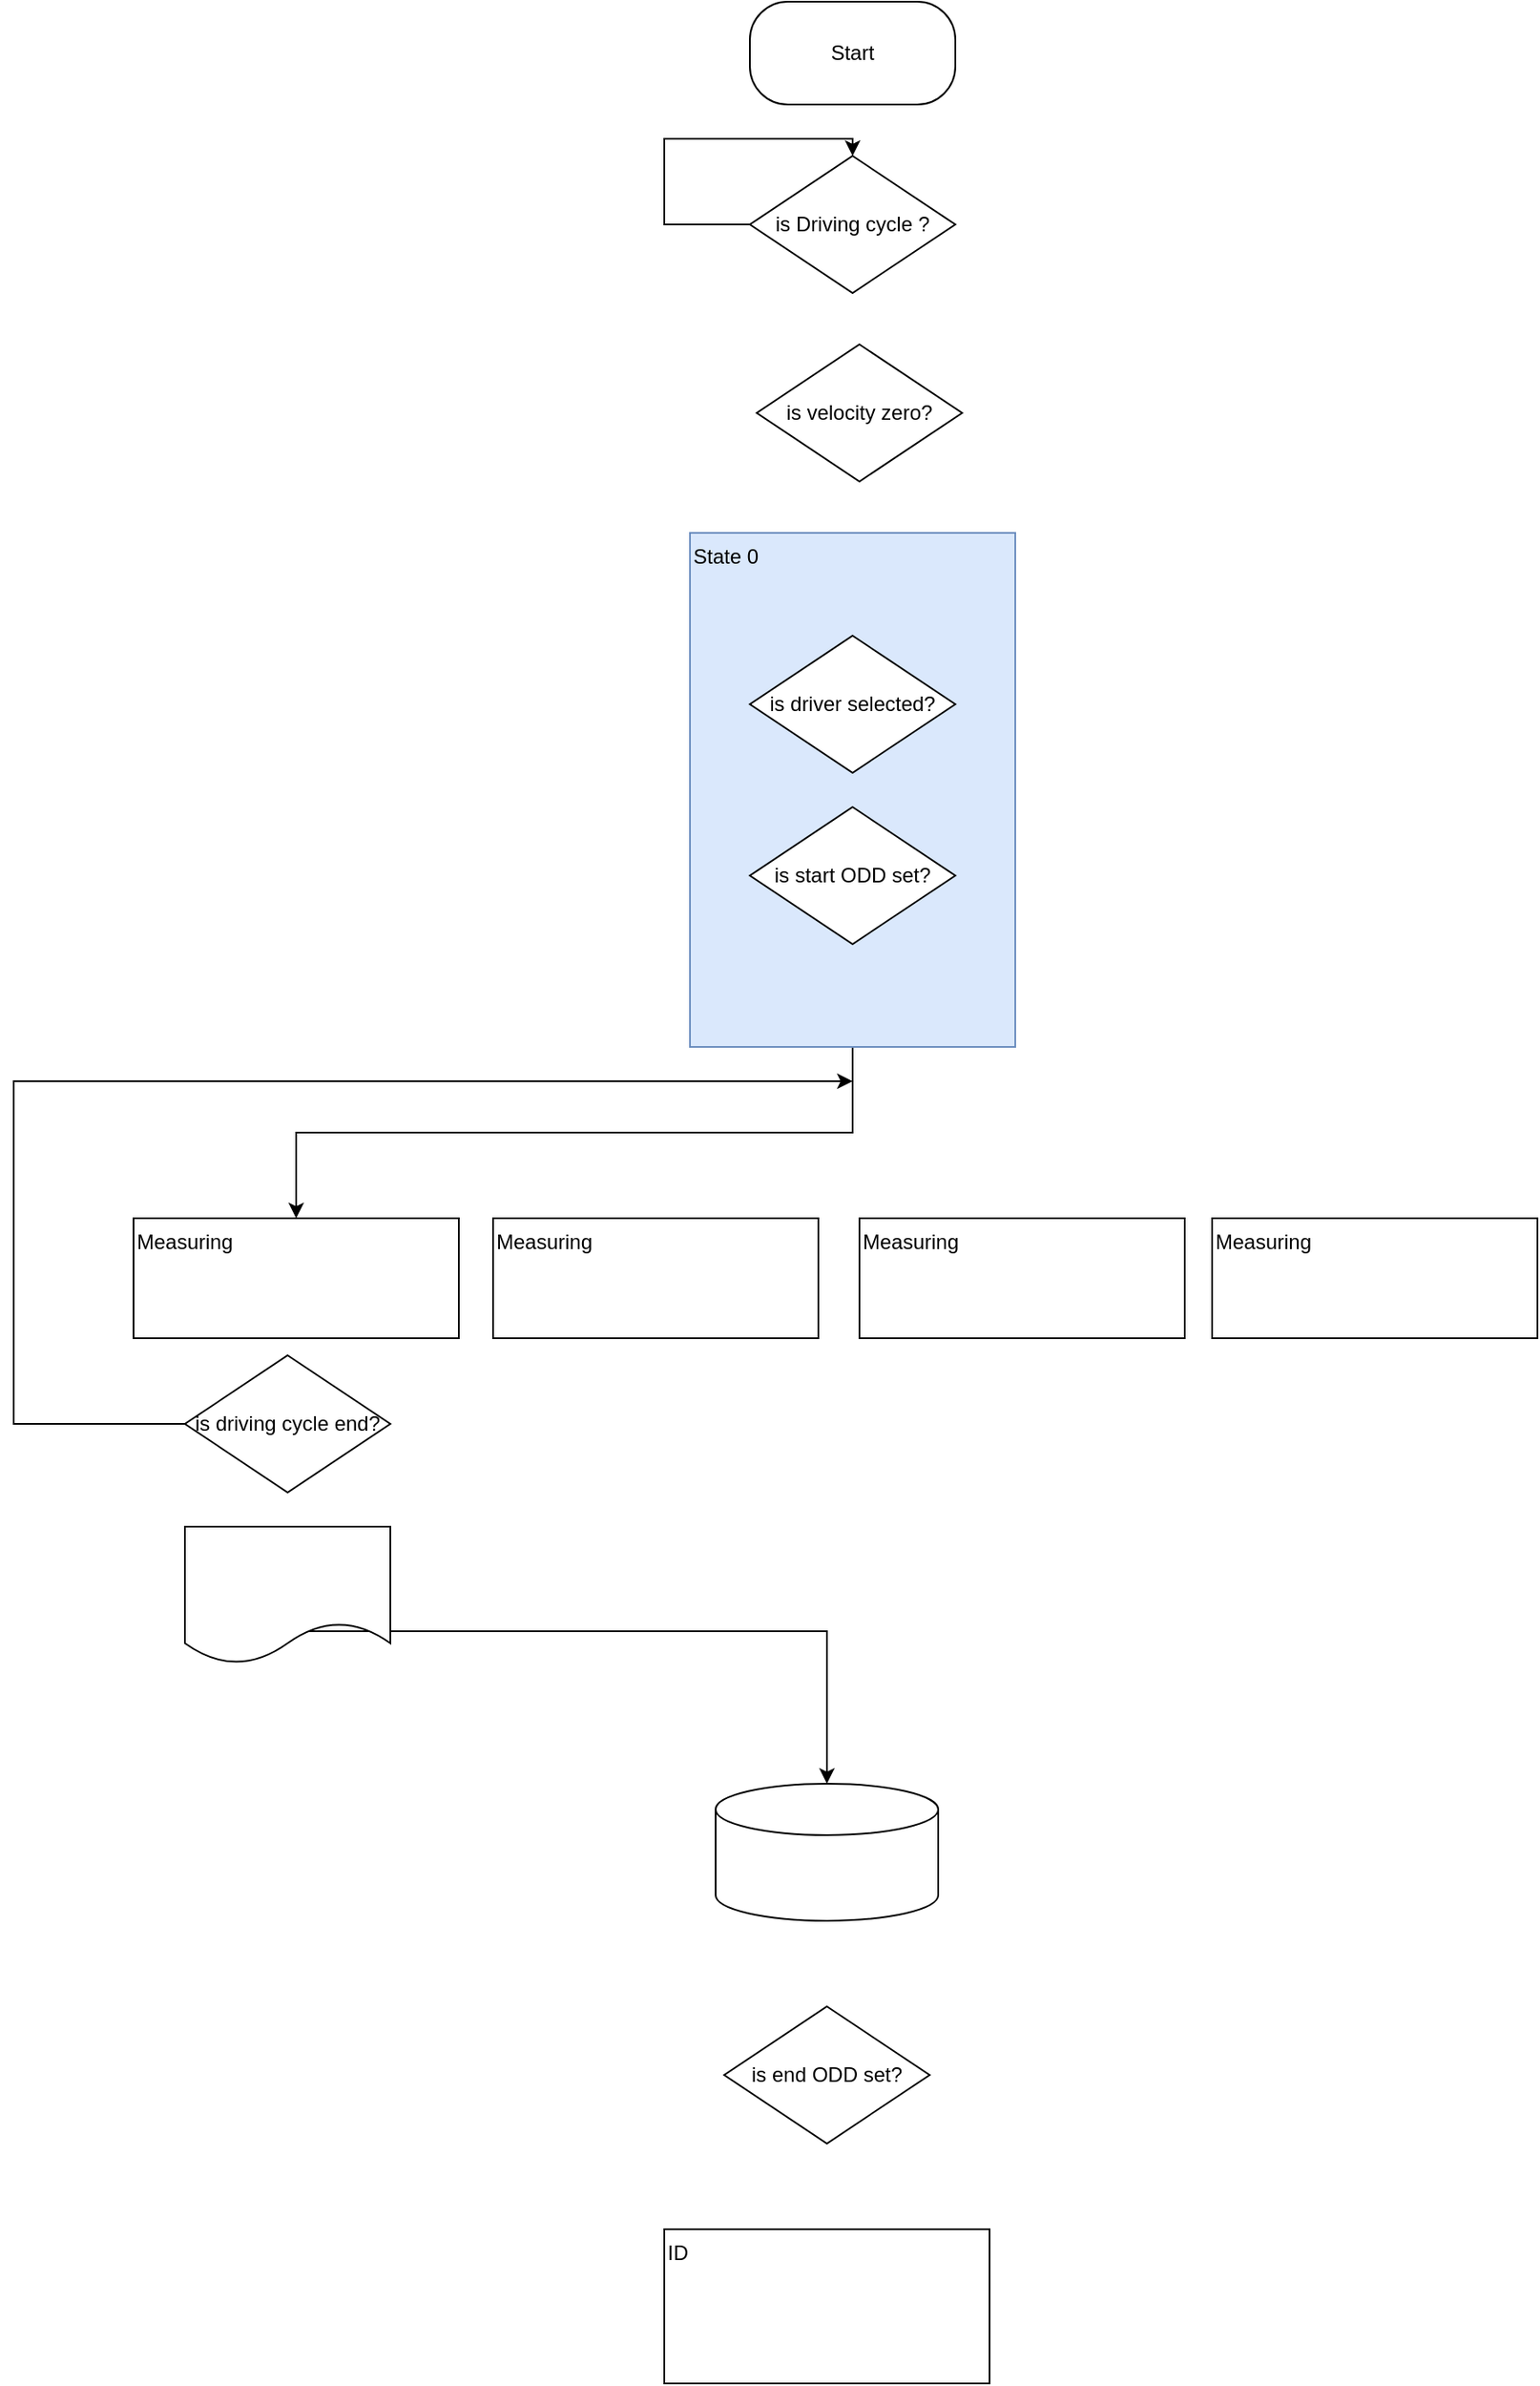 <mxfile version="14.6.11" type="github"><diagram id="9sjSQOluyWNxVxPV03U9" name="Page-1"><mxGraphModel dx="1865" dy="580" grid="1" gridSize="10" guides="1" tooltips="1" connect="1" arrows="1" fold="1" page="1" pageScale="1" pageWidth="827" pageHeight="1169" math="0" shadow="0"><root><mxCell id="0"/><mxCell id="1" parent="0"/><mxCell id="m9pNgjzwdB8XfwKqfXNE-1" value="Start" style="rounded=1;whiteSpace=wrap;html=1;arcSize=37;" vertex="1" parent="1"><mxGeometry x="350" y="320" width="120" height="60" as="geometry"/></mxCell><mxCell id="m9pNgjzwdB8XfwKqfXNE-11" style="edgeStyle=orthogonalEdgeStyle;rounded=0;orthogonalLoop=1;jettySize=auto;html=1;exitX=0;exitY=0.5;exitDx=0;exitDy=0;fontSize=14;entryX=0.5;entryY=0;entryDx=0;entryDy=0;" edge="1" parent="1" source="m9pNgjzwdB8XfwKqfXNE-2" target="m9pNgjzwdB8XfwKqfXNE-2"><mxGeometry relative="1" as="geometry"><Array as="points"><mxPoint x="300" y="450"/><mxPoint x="300" y="400"/><mxPoint x="410" y="400"/></Array></mxGeometry></mxCell><mxCell id="m9pNgjzwdB8XfwKqfXNE-2" value="is Driving cycle ?" style="rhombus;whiteSpace=wrap;html=1;" vertex="1" parent="1"><mxGeometry x="350" y="410" width="120" height="80" as="geometry"/></mxCell><mxCell id="m9pNgjzwdB8XfwKqfXNE-22" style="edgeStyle=orthogonalEdgeStyle;rounded=0;orthogonalLoop=1;jettySize=auto;html=1;exitX=0.5;exitY=1;exitDx=0;exitDy=0;fontSize=14;" edge="1" parent="1" source="m9pNgjzwdB8XfwKqfXNE-10" target="m9pNgjzwdB8XfwKqfXNE-15"><mxGeometry relative="1" as="geometry"><mxPoint x="410" y="990" as="targetPoint"/><mxPoint x="410" y="980" as="sourcePoint"/></mxGeometry></mxCell><mxCell id="m9pNgjzwdB8XfwKqfXNE-10" value="State 0" style="whiteSpace=wrap;html=1;align=left;verticalAlign=top;fillColor=#dae8fc;strokeColor=#6c8ebf;" vertex="1" parent="1"><mxGeometry x="315" y="630" width="190" height="300" as="geometry"/></mxCell><mxCell id="m9pNgjzwdB8XfwKqfXNE-12" value="is driver selected?" style="rhombus;whiteSpace=wrap;html=1;" vertex="1" parent="1"><mxGeometry x="350" y="690" width="120" height="80" as="geometry"/></mxCell><mxCell id="m9pNgjzwdB8XfwKqfXNE-13" value="is start ODD set?" style="rhombus;whiteSpace=wrap;html=1;" vertex="1" parent="1"><mxGeometry x="350" y="790" width="120" height="80" as="geometry"/></mxCell><mxCell id="m9pNgjzwdB8XfwKqfXNE-15" value="Measuring" style="whiteSpace=wrap;html=1;align=left;verticalAlign=top;" vertex="1" parent="1"><mxGeometry x="-10" y="1030" width="190" height="70" as="geometry"/></mxCell><mxCell id="m9pNgjzwdB8XfwKqfXNE-16" value="is velocity zero?" style="rhombus;whiteSpace=wrap;html=1;" vertex="1" parent="1"><mxGeometry x="354" y="520" width="120" height="80" as="geometry"/></mxCell><mxCell id="m9pNgjzwdB8XfwKqfXNE-17" value="ID" style="whiteSpace=wrap;html=1;align=left;verticalAlign=top;" vertex="1" parent="1"><mxGeometry x="300" y="1620" width="190" height="90" as="geometry"/></mxCell><mxCell id="m9pNgjzwdB8XfwKqfXNE-18" value="Measuring" style="whiteSpace=wrap;html=1;align=left;verticalAlign=top;" vertex="1" parent="1"><mxGeometry x="200" y="1030" width="190" height="70" as="geometry"/></mxCell><mxCell id="m9pNgjzwdB8XfwKqfXNE-19" value="Measuring" style="whiteSpace=wrap;html=1;align=left;verticalAlign=top;" vertex="1" parent="1"><mxGeometry x="414" y="1030" width="190" height="70" as="geometry"/></mxCell><mxCell id="m9pNgjzwdB8XfwKqfXNE-20" value="Measuring" style="whiteSpace=wrap;html=1;align=left;verticalAlign=top;" vertex="1" parent="1"><mxGeometry x="620" y="1030" width="190" height="70" as="geometry"/></mxCell><mxCell id="m9pNgjzwdB8XfwKqfXNE-23" style="edgeStyle=orthogonalEdgeStyle;rounded=0;orthogonalLoop=1;jettySize=auto;html=1;fontSize=14;exitX=0;exitY=0.5;exitDx=0;exitDy=0;" edge="1" parent="1" source="m9pNgjzwdB8XfwKqfXNE-21"><mxGeometry relative="1" as="geometry"><mxPoint x="410" y="950" as="targetPoint"/><mxPoint x="-10" y="1140" as="sourcePoint"/><Array as="points"><mxPoint x="-80" y="1150"/><mxPoint x="-80" y="950"/></Array></mxGeometry></mxCell><mxCell id="m9pNgjzwdB8XfwKqfXNE-21" value="is driving cycle end?" style="rhombus;whiteSpace=wrap;html=1;" vertex="1" parent="1"><mxGeometry x="20" y="1110" width="120" height="80" as="geometry"/></mxCell><mxCell id="m9pNgjzwdB8XfwKqfXNE-24" value="is end ODD set?" style="rhombus;whiteSpace=wrap;html=1;" vertex="1" parent="1"><mxGeometry x="335" y="1490" width="120" height="80" as="geometry"/></mxCell><mxCell id="m9pNgjzwdB8XfwKqfXNE-30" style="edgeStyle=orthogonalEdgeStyle;rounded=0;orthogonalLoop=1;jettySize=auto;html=1;fontSize=14;exitX=0.605;exitY=0.762;exitDx=0;exitDy=0;exitPerimeter=0;" edge="1" parent="1" source="m9pNgjzwdB8XfwKqfXNE-26" target="m9pNgjzwdB8XfwKqfXNE-29"><mxGeometry relative="1" as="geometry"/></mxCell><mxCell id="m9pNgjzwdB8XfwKqfXNE-26" value="" style="shape=document;whiteSpace=wrap;html=1;boundedLbl=1;fontSize=14;align=left;" vertex="1" parent="1"><mxGeometry x="20" y="1210" width="120" height="80" as="geometry"/></mxCell><mxCell id="m9pNgjzwdB8XfwKqfXNE-29" value="" style="shape=cylinder3;whiteSpace=wrap;html=1;boundedLbl=1;backgroundOutline=1;size=15;fontSize=14;align=left;" vertex="1" parent="1"><mxGeometry x="330" y="1360" width="130" height="80" as="geometry"/></mxCell></root></mxGraphModel></diagram></mxfile>